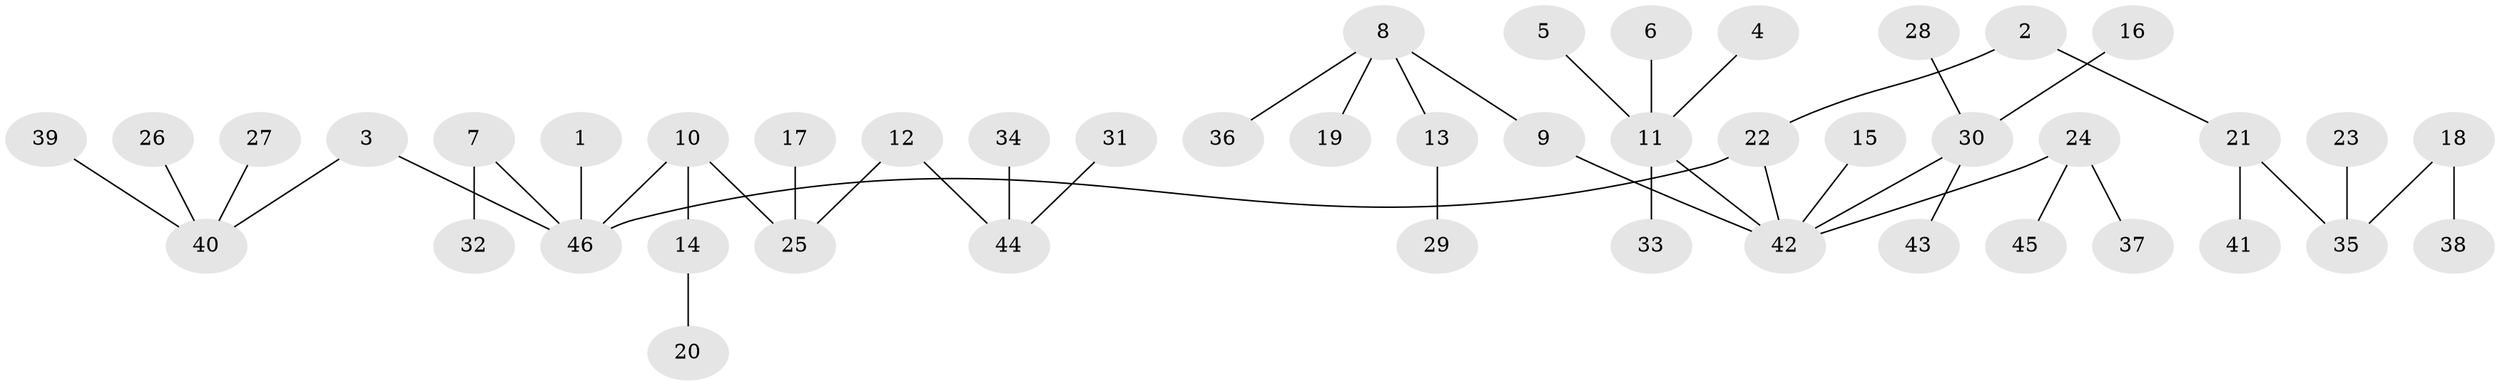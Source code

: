 // original degree distribution, {5: 0.05434782608695652, 7: 0.010869565217391304, 8: 0.010869565217391304, 3: 0.10869565217391304, 1: 0.5652173913043478, 2: 0.18478260869565216, 6: 0.010869565217391304, 4: 0.05434782608695652}
// Generated by graph-tools (version 1.1) at 2025/37/03/04/25 23:37:29]
// undirected, 46 vertices, 45 edges
graph export_dot {
  node [color=gray90,style=filled];
  1;
  2;
  3;
  4;
  5;
  6;
  7;
  8;
  9;
  10;
  11;
  12;
  13;
  14;
  15;
  16;
  17;
  18;
  19;
  20;
  21;
  22;
  23;
  24;
  25;
  26;
  27;
  28;
  29;
  30;
  31;
  32;
  33;
  34;
  35;
  36;
  37;
  38;
  39;
  40;
  41;
  42;
  43;
  44;
  45;
  46;
  1 -- 46 [weight=1.0];
  2 -- 21 [weight=1.0];
  2 -- 22 [weight=1.0];
  3 -- 40 [weight=1.0];
  3 -- 46 [weight=1.0];
  4 -- 11 [weight=1.0];
  5 -- 11 [weight=1.0];
  6 -- 11 [weight=1.0];
  7 -- 32 [weight=1.0];
  7 -- 46 [weight=1.0];
  8 -- 9 [weight=1.0];
  8 -- 13 [weight=1.0];
  8 -- 19 [weight=1.0];
  8 -- 36 [weight=1.0];
  9 -- 42 [weight=1.0];
  10 -- 14 [weight=1.0];
  10 -- 25 [weight=1.0];
  10 -- 46 [weight=1.0];
  11 -- 33 [weight=1.0];
  11 -- 42 [weight=1.0];
  12 -- 25 [weight=1.0];
  12 -- 44 [weight=1.0];
  13 -- 29 [weight=1.0];
  14 -- 20 [weight=1.0];
  15 -- 42 [weight=1.0];
  16 -- 30 [weight=1.0];
  17 -- 25 [weight=1.0];
  18 -- 35 [weight=1.0];
  18 -- 38 [weight=1.0];
  21 -- 35 [weight=1.0];
  21 -- 41 [weight=1.0];
  22 -- 42 [weight=1.0];
  22 -- 46 [weight=1.0];
  23 -- 35 [weight=1.0];
  24 -- 37 [weight=1.0];
  24 -- 42 [weight=1.0];
  24 -- 45 [weight=1.0];
  26 -- 40 [weight=1.0];
  27 -- 40 [weight=1.0];
  28 -- 30 [weight=1.0];
  30 -- 42 [weight=1.0];
  30 -- 43 [weight=1.0];
  31 -- 44 [weight=1.0];
  34 -- 44 [weight=1.0];
  39 -- 40 [weight=1.0];
}
